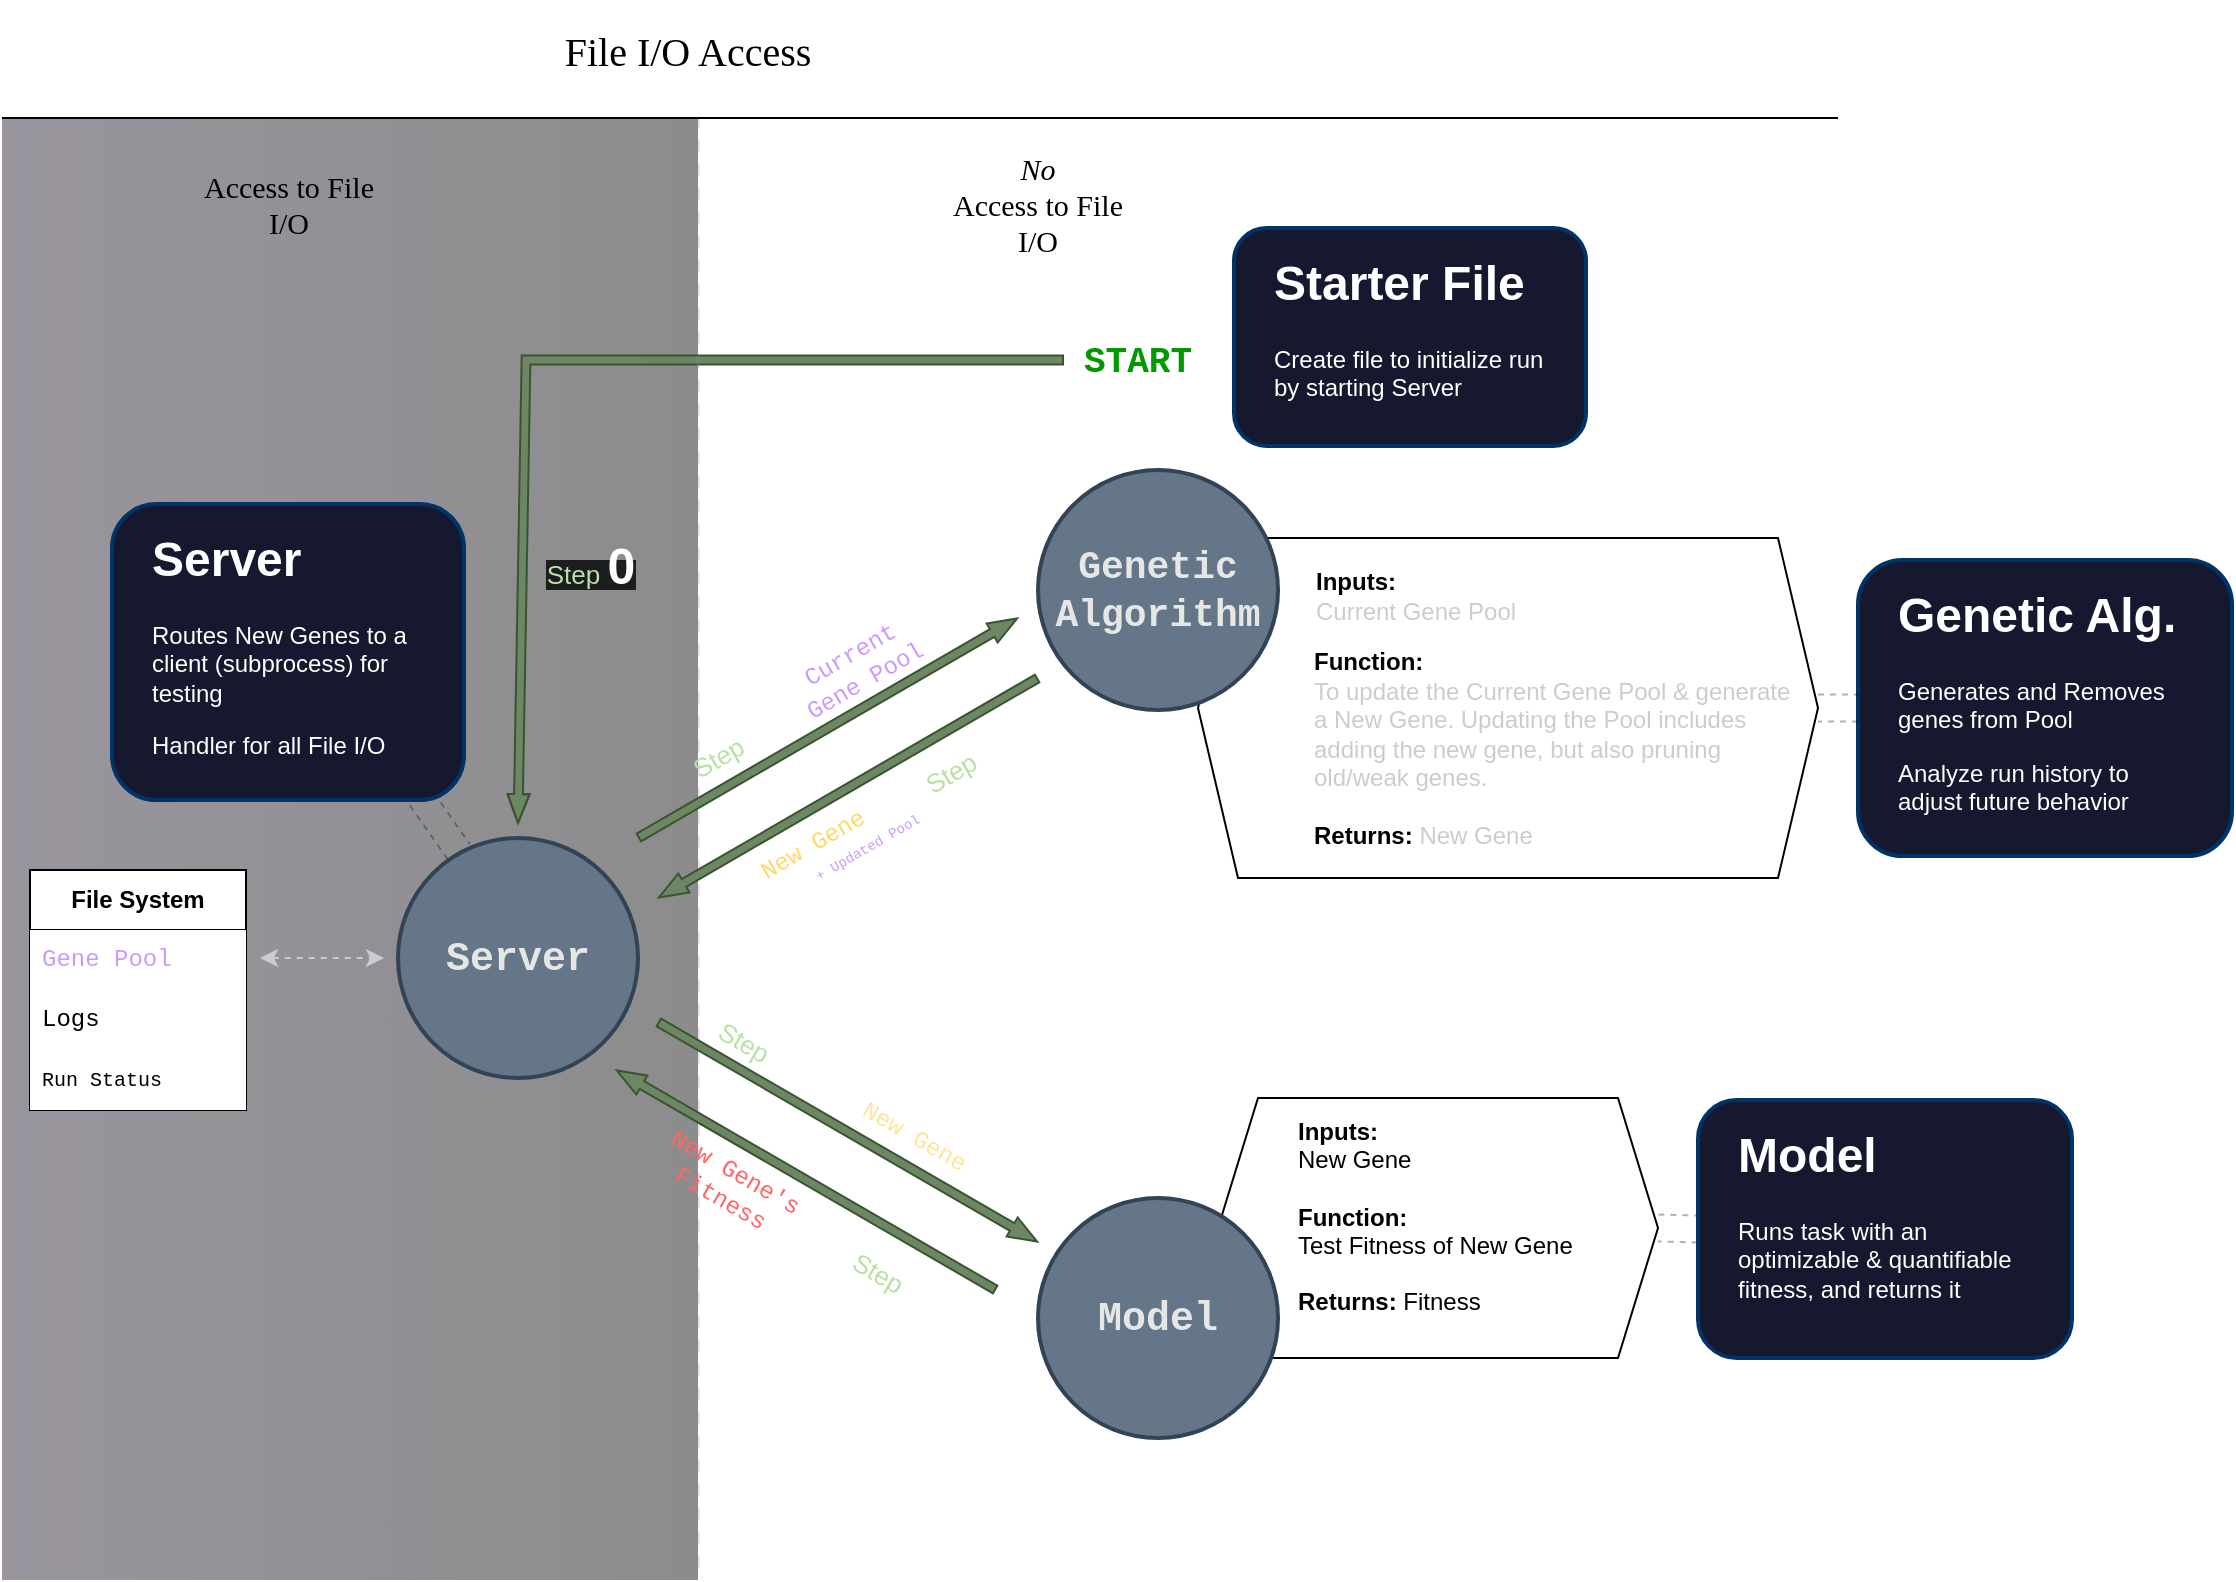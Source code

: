 <mxfile version="22.0.2" type="device">
  <diagram name="Page-1" id="hKeQ0QPNWC-VnmTN_f54">
    <mxGraphModel dx="1368" dy="920" grid="1" gridSize="10" guides="1" tooltips="1" connect="1" arrows="1" fold="1" page="1" pageScale="1" pageWidth="1150" pageHeight="800" math="0" shadow="0">
      <root>
        <mxCell id="0" />
        <mxCell id="1" parent="0" />
        <mxCell id="J80-3c8fZ5XdG-Qg9mDs-36" style="rounded=0;orthogonalLoop=1;jettySize=auto;html=1;exitX=1;exitY=0.5;exitDx=0;exitDy=0;entryX=0;entryY=0.5;entryDx=0;entryDy=0;shape=link;opacity=30;dashed=1;width=13.448;" parent="1" source="qF5WVxnTo-zh03sY3Jjb-50" target="qKZmqnncI4E4cdEYaC28-14" edge="1">
          <mxGeometry relative="1" as="geometry">
            <mxPoint x="818" y="621.16" as="sourcePoint" />
            <mxPoint x="839" y="651.85" as="targetPoint" />
          </mxGeometry>
        </mxCell>
        <mxCell id="qF5WVxnTo-zh03sY3Jjb-56" value="" style="rounded=0;whiteSpace=wrap;html=1;fillColor=#342B3D;strokeColor=none;gradientDirection=east;fontColor=#ffffff;gradientColor=#1A1A1A;opacity=50;" parent="1" vertex="1">
          <mxGeometry y="69" width="348" height="731" as="geometry" />
        </mxCell>
        <mxCell id="qF5WVxnTo-zh03sY3Jjb-1" value="Server" style="ellipse;whiteSpace=wrap;html=1;aspect=fixed;fontSize=20;fillColor=#647687;strokeColor=#314354;fontFamily=Courier New;fontColor=#E6E6E6;strokeWidth=2;fontStyle=1" parent="1" vertex="1">
          <mxGeometry x="198" y="429" width="120" height="120" as="geometry" />
        </mxCell>
        <mxCell id="qF5WVxnTo-zh03sY3Jjb-23" value="" style="shape=flexArrow;endArrow=classic;html=1;rounded=0;endWidth=5.624;endSize=4.481;width=4.4;fillColor=#6d8764;strokeColor=#3A5431;" parent="1" edge="1">
          <mxGeometry width="50" height="50" relative="1" as="geometry">
            <mxPoint x="531" y="190" as="sourcePoint" />
            <mxPoint x="258" y="422" as="targetPoint" />
            <Array as="points">
              <mxPoint x="262" y="190" />
            </Array>
          </mxGeometry>
        </mxCell>
        <mxCell id="qF5WVxnTo-zh03sY3Jjb-26" value="&lt;span style=&quot;border-color: rgb(0, 0, 0); color: rgb(185, 224, 165); font-family: Helvetica; font-size: 13px; font-style: normal; font-variant-ligatures: normal; font-variant-caps: normal; letter-spacing: normal; orphans: 2; text-align: center; text-indent: 0px; text-transform: none; widows: 2; word-spacing: 0px; -webkit-text-stroke-width: 0px; background-color: rgb(27, 29, 30); text-decoration-thickness: initial; text-decoration-style: initial; text-decoration-color: initial; font-weight: normal;&quot;&gt;Step&lt;/span&gt;&lt;span style=&quot;font-family: Helvetica; font-style: normal; font-variant-ligatures: normal; font-variant-caps: normal; font-weight: 700; letter-spacing: normal; orphans: 2; text-align: center; text-indent: 0px; text-transform: none; widows: 2; word-spacing: 0px; -webkit-text-stroke-width: 0px; background-color: rgb(27, 29, 30); text-decoration-thickness: initial; text-decoration-style: initial; text-decoration-color: initial; float: none; display: inline !important;&quot;&gt;&amp;nbsp;&lt;span style=&quot;font-size: 25px;&quot;&gt;&lt;font color=&quot;#ffffff&quot;&gt;0&lt;/font&gt;&lt;/span&gt;&lt;/span&gt;" style="edgeLabel;html=1;align=center;verticalAlign=middle;resizable=0;points=[];fontFamily=Helvetica;labelBackgroundColor=none;fontSize=13;fontStyle=1;labelBorderColor=none;spacing=0;fontColor=#B9E0A5;" parent="qF5WVxnTo-zh03sY3Jjb-23" vertex="1" connectable="0">
          <mxGeometry x="0.446" y="-1" relative="1" as="geometry">
            <mxPoint x="34" y="9" as="offset" />
          </mxGeometry>
        </mxCell>
        <mxCell id="qF5WVxnTo-zh03sY3Jjb-24" value="&lt;h2&gt;&lt;b style=&quot;&quot;&gt;&lt;font color=&quot;#009900&quot; face=&quot;Courier New&quot;&gt;START&lt;/font&gt;&lt;/b&gt;&lt;/h2&gt;" style="text;html=1;strokeColor=none;fillColor=none;align=center;verticalAlign=middle;whiteSpace=wrap;rounded=0;" parent="1" vertex="1">
          <mxGeometry x="538" y="176" width="60" height="30" as="geometry" />
        </mxCell>
        <mxCell id="qKZmqnncI4E4cdEYaC28-3" value="&lt;font style=&quot;font-size: 20px;&quot;&gt;File I/O Access&lt;/font&gt;" style="text;html=1;strokeColor=none;fillColor=none;align=center;verticalAlign=middle;whiteSpace=wrap;rounded=0;fontFamily=Verdana;" parent="1" vertex="1">
          <mxGeometry x="278" y="10" width="130" height="50" as="geometry" />
        </mxCell>
        <mxCell id="qKZmqnncI4E4cdEYaC28-4" value="Access to File I/O" style="text;html=1;strokeColor=none;fillColor=none;align=center;verticalAlign=middle;whiteSpace=wrap;rounded=0;fontSize=15;fontFamily=Verdana;" parent="1" vertex="1">
          <mxGeometry x="91.5" y="90" width="103" height="43" as="geometry" />
        </mxCell>
        <mxCell id="qKZmqnncI4E4cdEYaC28-5" value="&lt;i&gt;No&lt;/i&gt;&lt;br&gt;Access to File I/O" style="text;html=1;strokeColor=none;fillColor=none;align=center;verticalAlign=middle;whiteSpace=wrap;rounded=0;fontSize=15;fontFamily=Verdana;" parent="1" vertex="1">
          <mxGeometry x="468" y="73.75" width="100" height="75.5" as="geometry" />
        </mxCell>
        <mxCell id="qKZmqnncI4E4cdEYaC28-7" value="&lt;h1&gt;Starter File&lt;/h1&gt;&lt;p&gt;Create file to initialize run by starting Server&lt;/p&gt;" style="text;html=1;spacing=5;spacingTop=-12;whiteSpace=wrap;overflow=hidden;rounded=1;labelBorderColor=none;fillColor=#15182E;fontColor=#ffffff;strokeColor=#003366;strokeWidth=2;perimeterSpacing=0;spacingLeft=15;spacingBottom=15;spacingRight=15;" parent="1" vertex="1">
          <mxGeometry x="616" y="124" width="176" height="109" as="geometry" />
        </mxCell>
        <mxCell id="ObK-6UawE--s0aJhX0ZN-1" style="rounded=0;orthogonalLoop=1;jettySize=auto;html=1;exitX=0.75;exitY=1;exitDx=0;exitDy=0;entryX=0.253;entryY=0.057;entryDx=0;entryDy=0;shape=link;opacity=30;dashed=1;width=13.448;entryPerimeter=0;" parent="1" target="qF5WVxnTo-zh03sY3Jjb-1" edge="1">
          <mxGeometry relative="1" as="geometry">
            <mxPoint x="207" y="405.31" as="sourcePoint" />
            <mxPoint x="235.574" y="441.884" as="targetPoint" />
          </mxGeometry>
        </mxCell>
        <mxCell id="qKZmqnncI4E4cdEYaC28-9" value="&lt;h1&gt;Server&lt;/h1&gt;&lt;p&gt;Routes New Genes to a client (subprocess) for testing&lt;/p&gt;&lt;p&gt;Handler for all File I/O&lt;/p&gt;" style="text;html=1;spacing=5;spacingTop=-12;whiteSpace=wrap;overflow=hidden;rounded=1;labelBorderColor=none;fillColor=#15182E;fontColor=#ffffff;strokeColor=#003366;strokeWidth=2;perimeterSpacing=0;spacingLeft=15;spacingBottom=15;spacingRight=15;" parent="1" vertex="1">
          <mxGeometry x="55" y="262" width="176" height="148" as="geometry" />
        </mxCell>
        <mxCell id="qKZmqnncI4E4cdEYaC28-12" style="edgeStyle=orthogonalEdgeStyle;rounded=0;orthogonalLoop=1;jettySize=auto;html=1;endArrow=classic;endFill=1;startArrow=classic;startFill=1;targetPerimeterSpacing=0;endSize=6;jumpSize=6;spacingLeft=0;strokeColor=#CCCCCC;dashed=1;" parent="1" edge="1">
          <mxGeometry relative="1" as="geometry">
            <mxPoint x="129" y="489" as="sourcePoint" />
            <mxPoint x="191" y="489" as="targetPoint" />
          </mxGeometry>
        </mxCell>
        <mxCell id="qKZmqnncI4E4cdEYaC28-13" value="&lt;h1&gt;Genetic Alg.&lt;/h1&gt;&lt;p&gt;Generates and Removes genes from Pool&lt;/p&gt;&lt;p&gt;Analyze run history to adjust future behavior&lt;/p&gt;" style="text;html=1;spacing=5;spacingTop=-12;whiteSpace=wrap;overflow=hidden;rounded=1;labelBorderColor=none;fillColor=#15182E;fontColor=#ffffff;strokeColor=#003366;strokeWidth=2;perimeterSpacing=0;spacingLeft=15;spacingBottom=15;spacingRight=15;" parent="1" vertex="1">
          <mxGeometry x="928" y="290" width="187" height="148" as="geometry" />
        </mxCell>
        <mxCell id="qKZmqnncI4E4cdEYaC28-14" value="&lt;h1&gt;Model&lt;/h1&gt;&lt;p&gt;Runs task with an optimizable &amp;amp; quantifiable fitness, and returns it&lt;/p&gt;" style="text;html=1;spacing=5;spacingTop=-12;whiteSpace=wrap;overflow=hidden;rounded=1;labelBorderColor=none;fillColor=#15182E;fontColor=#ffffff;strokeColor=#003366;strokeWidth=2;perimeterSpacing=0;spacingLeft=15;spacingBottom=15;spacingRight=15;" parent="1" vertex="1">
          <mxGeometry x="848" y="560" width="187" height="129" as="geometry" />
        </mxCell>
        <mxCell id="ObK-6UawE--s0aJhX0ZN-2" value="" style="group" parent="1" vertex="1" connectable="0">
          <mxGeometry x="518" y="245" width="390" height="204" as="geometry" />
        </mxCell>
        <mxCell id="qF5WVxnTo-zh03sY3Jjb-47" value="" style="group" parent="ObK-6UawE--s0aJhX0ZN-2" vertex="1" connectable="0">
          <mxGeometry x="80" y="34" width="310" height="170" as="geometry" />
        </mxCell>
        <mxCell id="qF5WVxnTo-zh03sY3Jjb-43" value="" style="shape=hexagon;perimeter=hexagonPerimeter2;whiteSpace=wrap;html=1;fixedSize=1;align=left;" parent="qF5WVxnTo-zh03sY3Jjb-47" vertex="1">
          <mxGeometry width="310" height="170" as="geometry" />
        </mxCell>
        <mxCell id="qF5WVxnTo-zh03sY3Jjb-46" value="&lt;b style=&quot;font-size: 12px;&quot;&gt;Inputs:&amp;nbsp;&lt;br style=&quot;font-size: 12px;&quot;&gt;&lt;/b&gt;&lt;font color=&quot;#cccccc&quot;&gt;Current Gene Pool&lt;/font&gt;" style="text;html=1;strokeColor=none;fillColor=none;align=left;verticalAlign=middle;whiteSpace=wrap;rounded=0;fontSize=12;" parent="qF5WVxnTo-zh03sY3Jjb-47" vertex="1">
          <mxGeometry x="57" y="4" width="240" height="50" as="geometry" />
        </mxCell>
        <mxCell id="qF5WVxnTo-zh03sY3Jjb-52" value="&lt;br style=&quot;font-size: 12px;&quot;&gt;&lt;b style=&quot;font-size: 12px;&quot;&gt;Function:&lt;br style=&quot;font-size: 12px;&quot;&gt;&lt;/b&gt;&lt;font color=&quot;#cccccc&quot;&gt;To update the Current Gene Pool &amp;amp; generate a New Gene. Updating the Pool includes adding the new gene, but also pruning old/weak genes.&amp;nbsp;&lt;/font&gt;&amp;nbsp;&lt;br style=&quot;font-size: 12px;&quot;&gt;&lt;br style=&quot;font-size: 12px;&quot;&gt;&lt;b style=&quot;font-size: 12px;&quot;&gt;Returns:&lt;/b&gt; &lt;font color=&quot;#cccccc&quot;&gt;New Gene&lt;/font&gt;" style="text;html=1;strokeColor=none;fillColor=none;align=left;verticalAlign=middle;whiteSpace=wrap;rounded=0;fontSize=12;" parent="qF5WVxnTo-zh03sY3Jjb-47" vertex="1">
          <mxGeometry x="55.5" y="40" width="247" height="116" as="geometry" />
        </mxCell>
        <mxCell id="qF5WVxnTo-zh03sY3Jjb-2" value="&lt;font style=&quot;font-size: 19px;&quot;&gt;Genetic Algorithm&lt;/font&gt;" style="ellipse;whiteSpace=wrap;html=1;aspect=fixed;fontSize=20;fillColor=#647687;strokeColor=#314354;fontFamily=Courier New;fontColor=#E6E6E6;strokeWidth=2;fontStyle=1" parent="ObK-6UawE--s0aJhX0ZN-2" vertex="1">
          <mxGeometry width="120" height="120" as="geometry" />
        </mxCell>
        <mxCell id="ObK-6UawE--s0aJhX0ZN-6" value="&lt;b&gt;File System&lt;/b&gt;" style="swimlane;fontStyle=0;childLayout=stackLayout;horizontal=1;startSize=30;horizontalStack=0;resizeParent=1;resizeParentMax=0;resizeLast=0;collapsible=1;marginBottom=0;whiteSpace=wrap;html=1;" parent="1" vertex="1">
          <mxGeometry x="14" y="445" width="108" height="120" as="geometry" />
        </mxCell>
        <mxCell id="ObK-6UawE--s0aJhX0ZN-7" value="&lt;font color=&quot;#cc99ff&quot;&gt;Gene Pool&lt;/font&gt;" style="text;strokeColor=none;fillColor=default;align=left;verticalAlign=middle;spacingLeft=4;spacingRight=4;overflow=hidden;points=[[0,0.5],[1,0.5]];portConstraint=eastwest;rotatable=0;whiteSpace=wrap;html=1;fontFamily=Courier New;" parent="ObK-6UawE--s0aJhX0ZN-6" vertex="1">
          <mxGeometry y="30" width="108" height="30" as="geometry" />
        </mxCell>
        <mxCell id="ObK-6UawE--s0aJhX0ZN-8" value="Logs" style="text;strokeColor=none;fillColor=default;align=left;verticalAlign=middle;spacingLeft=4;spacingRight=4;overflow=hidden;points=[[0,0.5],[1,0.5]];portConstraint=eastwest;rotatable=0;whiteSpace=wrap;html=1;fontFamily=Courier New;" parent="ObK-6UawE--s0aJhX0ZN-6" vertex="1">
          <mxGeometry y="60" width="108" height="30" as="geometry" />
        </mxCell>
        <mxCell id="ObK-6UawE--s0aJhX0ZN-9" value="&lt;font style=&quot;font-size: 10px;&quot;&gt;Run Status&lt;/font&gt;" style="text;strokeColor=none;fillColor=default;align=left;verticalAlign=middle;spacingLeft=4;spacingRight=4;overflow=hidden;points=[[0,0.5],[1,0.5]];portConstraint=eastwest;rotatable=0;whiteSpace=wrap;html=1;fontFamily=Courier New;" parent="ObK-6UawE--s0aJhX0ZN-6" vertex="1">
          <mxGeometry y="90" width="108" height="30" as="geometry" />
        </mxCell>
        <mxCell id="qF5WVxnTo-zh03sY3Jjb-53" value="" style="endArrow=none;dashed=1;html=1;strokeWidth=2;rounded=0;fillColor=#e1d5e7;strokeColor=#9673a6;opacity=20;entryX=1;entryY=0;entryDx=0;entryDy=0;exitX=1;exitY=0.992;exitDx=0;exitDy=0;exitPerimeter=0;" parent="1" source="qF5WVxnTo-zh03sY3Jjb-56" target="qF5WVxnTo-zh03sY3Jjb-56" edge="1">
          <mxGeometry width="50" height="50" relative="1" as="geometry">
            <mxPoint x="348" y="800" as="sourcePoint" />
            <mxPoint x="348.0" y="137" as="targetPoint" />
          </mxGeometry>
        </mxCell>
        <mxCell id="ObK-6UawE--s0aJhX0ZN-82" value="" style="group" parent="1" vertex="1" connectable="0">
          <mxGeometry x="289" y="317.01" width="219" height="141.99" as="geometry" />
        </mxCell>
        <mxCell id="qF5WVxnTo-zh03sY3Jjb-7" value="" style="shape=flexArrow;endArrow=classic;html=1;rounded=0;endWidth=5.624;endSize=4.481;width=4.4;fillColor=#6d8764;strokeColor=#3A5431;" parent="ObK-6UawE--s0aJhX0ZN-82" edge="1">
          <mxGeometry width="50" height="50" relative="1" as="geometry">
            <mxPoint x="29" y="111.99" as="sourcePoint" />
            <mxPoint x="219" y="1.99" as="targetPoint" />
          </mxGeometry>
        </mxCell>
        <mxCell id="qF5WVxnTo-zh03sY3Jjb-28" value="&lt;span style=&quot;font-weight: normal;&quot;&gt;Step&lt;/span&gt; &lt;font color=&quot;#ffffff&quot; style=&quot;font-size: 25px;&quot;&gt;1&lt;/font&gt;" style="edgeLabel;html=1;align=center;verticalAlign=middle;resizable=0;points=[];rotation=-30;fontFamily=Helvetica;labelBackgroundColor=none;fontSize=13;fontStyle=1;labelBorderColor=none;spacing=0;fontColor=#B9E0A5;" parent="qF5WVxnTo-zh03sY3Jjb-7" vertex="1" connectable="0">
          <mxGeometry x="0.65" relative="1" as="geometry">
            <mxPoint x="-112" y="42" as="offset" />
          </mxGeometry>
        </mxCell>
        <mxCell id="ObK-6UawE--s0aJhX0ZN-3" value="Current Gene Pool" style="text;html=1;strokeColor=none;fillColor=none;align=center;verticalAlign=middle;whiteSpace=wrap;rounded=0;rotation=-30;fontColor=#CC99FF;fontFamily=Courier New;" parent="ObK-6UawE--s0aJhX0ZN-82" vertex="1">
          <mxGeometry x="101" y="11.99" width="76" height="30" as="geometry" />
        </mxCell>
        <mxCell id="J80-3c8fZ5XdG-Qg9mDs-8" value="" style="shape=flexArrow;endArrow=classic;html=1;rounded=0;endWidth=5.624;endSize=4.481;width=4.4;fillColor=#6d8764;strokeColor=#3A5431;" parent="ObK-6UawE--s0aJhX0ZN-82" edge="1">
          <mxGeometry width="50" height="50" relative="1" as="geometry">
            <mxPoint x="229" y="31.99" as="sourcePoint" />
            <mxPoint x="39" y="141.99" as="targetPoint" />
          </mxGeometry>
        </mxCell>
        <mxCell id="J80-3c8fZ5XdG-Qg9mDs-9" value="&lt;span style=&quot;font-weight: normal;&quot;&gt;Step&lt;/span&gt; &lt;font color=&quot;#ffffff&quot; style=&quot;font-size: 25px;&quot;&gt;2&lt;/font&gt;" style="edgeLabel;html=1;align=center;verticalAlign=middle;resizable=0;points=[];rotation=-30;fontFamily=Helvetica;labelBackgroundColor=none;fontSize=13;fontStyle=1;labelBorderColor=none;spacing=0;fontColor=#B9E0A5;" parent="J80-3c8fZ5XdG-Qg9mDs-8" vertex="1" connectable="0">
          <mxGeometry x="0.65" relative="1" as="geometry">
            <mxPoint x="117" y="-52" as="offset" />
          </mxGeometry>
        </mxCell>
        <mxCell id="J80-3c8fZ5XdG-Qg9mDs-15" value="&lt;font color=&quot;#ffd966&quot;&gt;New Gene&lt;/font&gt;" style="text;html=1;strokeColor=none;fillColor=none;align=center;verticalAlign=middle;whiteSpace=wrap;rounded=0;rotation=-30;fontColor=#CC99FF;fontFamily=Courier New;" parent="ObK-6UawE--s0aJhX0ZN-82" vertex="1">
          <mxGeometry x="78.5" y="102.12" width="76" height="28.01" as="geometry" />
        </mxCell>
        <mxCell id="js07GGTwBLIUN8_5Y25O-1" value="&lt;font style=&quot;font-size: 7px;&quot;&gt;+ Updated Pool&lt;br style=&quot;font-size: 7px;&quot;&gt;&lt;/font&gt;" style="text;html=1;strokeColor=none;fillColor=none;align=center;verticalAlign=middle;whiteSpace=wrap;rounded=0;rotation=-30;fontColor=#CC99FF;fontFamily=Courier New;fontSize=7;" vertex="1" parent="ObK-6UawE--s0aJhX0ZN-82">
          <mxGeometry x="106" y="101.99" width="76" height="30" as="geometry" />
        </mxCell>
        <mxCell id="J80-3c8fZ5XdG-Qg9mDs-16" value="" style="group;rotation=60;" parent="1" vertex="1" connectable="0">
          <mxGeometry x="294" y="500.0" width="219" height="141.99" as="geometry" />
        </mxCell>
        <mxCell id="J80-3c8fZ5XdG-Qg9mDs-17" value="" style="shape=flexArrow;endArrow=classic;html=1;rounded=0;endWidth=5.624;endSize=4.481;width=4.4;fillColor=#6d8764;strokeColor=#3A5431;" parent="J80-3c8fZ5XdG-Qg9mDs-16" edge="1">
          <mxGeometry width="50" height="50" relative="1" as="geometry">
            <mxPoint x="34" y="21" as="sourcePoint" />
            <mxPoint x="224" y="131" as="targetPoint" />
          </mxGeometry>
        </mxCell>
        <mxCell id="J80-3c8fZ5XdG-Qg9mDs-18" value="&lt;span style=&quot;font-weight: normal;&quot;&gt;Step&lt;/span&gt; &lt;font color=&quot;#ffffff&quot; style=&quot;font-size: 25px;&quot;&gt;4&lt;/font&gt;" style="edgeLabel;html=1;align=center;verticalAlign=middle;resizable=0;points=[];rotation=30;fontFamily=Helvetica;labelBackgroundColor=none;fontSize=13;fontStyle=1;labelBorderColor=none;spacing=0;fontColor=#B9E0A5;" parent="J80-3c8fZ5XdG-Qg9mDs-17" vertex="1" connectable="0">
          <mxGeometry x="0.65" relative="1" as="geometry">
            <mxPoint x="-37" y="34" as="offset" />
          </mxGeometry>
        </mxCell>
        <mxCell id="J80-3c8fZ5XdG-Qg9mDs-19" value="&lt;font color=&quot;#ffe599&quot;&gt;New Gene&lt;/font&gt;" style="text;html=1;strokeColor=none;fillColor=none;align=center;verticalAlign=middle;whiteSpace=wrap;rounded=0;rotation=30;fontColor=#CC99FF;fontFamily=Courier New;" parent="J80-3c8fZ5XdG-Qg9mDs-16" vertex="1">
          <mxGeometry x="124" y="64" width="76" height="30" as="geometry" />
        </mxCell>
        <mxCell id="J80-3c8fZ5XdG-Qg9mDs-20" value="" style="shape=flexArrow;endArrow=classic;html=1;rounded=0;endWidth=5.624;endSize=4.481;width=4.4;fillColor=#6d8764;strokeColor=#3A5431;" parent="J80-3c8fZ5XdG-Qg9mDs-16" edge="1">
          <mxGeometry width="50" height="50" relative="1" as="geometry">
            <mxPoint x="203" y="155" as="sourcePoint" />
            <mxPoint x="13" y="45" as="targetPoint" />
          </mxGeometry>
        </mxCell>
        <mxCell id="J80-3c8fZ5XdG-Qg9mDs-21" value="&lt;span style=&quot;font-weight: normal;&quot;&gt;Step&lt;/span&gt; &lt;font color=&quot;#ffffff&quot; style=&quot;font-size: 25px;&quot;&gt;3&lt;/font&gt;" style="edgeLabel;html=1;align=center;verticalAlign=middle;resizable=0;points=[];rotation=30;fontFamily=Helvetica;labelBackgroundColor=none;fontSize=13;fontStyle=1;labelBorderColor=none;spacing=0;fontColor=#B9E0A5;" parent="J80-3c8fZ5XdG-Qg9mDs-20" vertex="1" connectable="0">
          <mxGeometry x="0.65" relative="1" as="geometry">
            <mxPoint x="41" y="-34" as="offset" />
          </mxGeometry>
        </mxCell>
        <mxCell id="J80-3c8fZ5XdG-Qg9mDs-22" value="&lt;font color=&quot;#ff6666&quot;&gt;New Gene&#39;s Fitness&lt;/font&gt;" style="text;html=1;strokeColor=none;fillColor=none;align=center;verticalAlign=middle;whiteSpace=wrap;rounded=0;rotation=30;fontColor=#CC99FF;fontFamily=Courier New;" parent="J80-3c8fZ5XdG-Qg9mDs-16" vertex="1">
          <mxGeometry x="31" y="89" width="76" height="28.01" as="geometry" />
        </mxCell>
        <mxCell id="J80-3c8fZ5XdG-Qg9mDs-33" value="" style="endArrow=none;html=1;rounded=0;exitX=0;exitY=0;exitDx=0;exitDy=0;" parent="1" source="qF5WVxnTo-zh03sY3Jjb-56" edge="1">
          <mxGeometry width="50" height="50" relative="1" as="geometry">
            <mxPoint y="69" as="sourcePoint" />
            <mxPoint x="918" y="69" as="targetPoint" />
          </mxGeometry>
        </mxCell>
        <mxCell id="qF5WVxnTo-zh03sY3Jjb-49" value="" style="group" parent="1" vertex="1" connectable="0">
          <mxGeometry x="608" y="559" width="220" height="155" as="geometry" />
        </mxCell>
        <mxCell id="qF5WVxnTo-zh03sY3Jjb-50" value="" style="shape=hexagon;perimeter=hexagonPerimeter2;whiteSpace=wrap;html=1;fixedSize=1;align=left;" parent="qF5WVxnTo-zh03sY3Jjb-49" vertex="1">
          <mxGeometry width="220" height="130" as="geometry" />
        </mxCell>
        <mxCell id="3MVt_OkXOu4_LHWS0bvJ-3" value="&lt;b style=&quot;font-size: 12px;&quot;&gt;Returns:&lt;/b&gt;&amp;nbsp;Fitness" style="text;html=1;strokeColor=none;fillColor=none;align=left;verticalAlign=middle;whiteSpace=wrap;rounded=0;fontSize=12;spacingTop=-4;" parent="qF5WVxnTo-zh03sY3Jjb-49" vertex="1">
          <mxGeometry x="37.904" y="88.003" width="172.456" height="32.107" as="geometry" />
        </mxCell>
        <mxCell id="3MVt_OkXOu4_LHWS0bvJ-2" value="&lt;b style=&quot;font-size: 12px;&quot;&gt;Inputs:&amp;nbsp;&lt;br style=&quot;font-size: 12px;&quot;&gt;&lt;/b&gt;New Gene&lt;br&gt;&lt;br&gt;&lt;b&gt;Function:&lt;br&gt;&lt;/b&gt;Test Fitness of New Gene" style="text;html=1;strokeColor=none;fillColor=none;align=left;verticalAlign=middle;whiteSpace=wrap;rounded=0;fontSize=12;container=0;" parent="qF5WVxnTo-zh03sY3Jjb-49" vertex="1">
          <mxGeometry x="37.84" y="5" width="170.33" height="80" as="geometry" />
        </mxCell>
        <mxCell id="qF5WVxnTo-zh03sY3Jjb-3" value="Model" style="ellipse;whiteSpace=wrap;html=1;aspect=fixed;fontSize=20;fillColor=#647687;strokeColor=#314354;fontFamily=Courier New;fontColor=#E6E6E6;strokeWidth=2;fontStyle=1" parent="1" vertex="1">
          <mxGeometry x="518" y="609" width="120" height="120" as="geometry" />
        </mxCell>
        <mxCell id="J80-3c8fZ5XdG-Qg9mDs-37" style="rounded=0;orthogonalLoop=1;jettySize=auto;html=1;exitX=1;exitY=0.5;exitDx=0;exitDy=0;entryX=0;entryY=0.5;entryDx=0;entryDy=0;shape=link;opacity=30;dashed=1;width=13.448;" parent="1" source="qF5WVxnTo-zh03sY3Jjb-43" target="qKZmqnncI4E4cdEYaC28-13" edge="1">
          <mxGeometry relative="1" as="geometry">
            <mxPoint x="908" y="372.66" as="sourcePoint" />
            <mxPoint x="929" y="403.35" as="targetPoint" />
          </mxGeometry>
        </mxCell>
      </root>
    </mxGraphModel>
  </diagram>
</mxfile>
